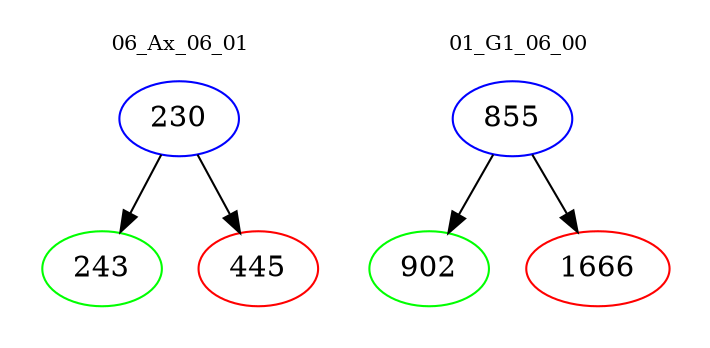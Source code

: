 digraph{
subgraph cluster_0 {
color = white
label = "06_Ax_06_01";
fontsize=10;
T0_230 [label="230", color="blue"]
T0_230 -> T0_243 [color="black"]
T0_243 [label="243", color="green"]
T0_230 -> T0_445 [color="black"]
T0_445 [label="445", color="red"]
}
subgraph cluster_1 {
color = white
label = "01_G1_06_00";
fontsize=10;
T1_855 [label="855", color="blue"]
T1_855 -> T1_902 [color="black"]
T1_902 [label="902", color="green"]
T1_855 -> T1_1666 [color="black"]
T1_1666 [label="1666", color="red"]
}
}
